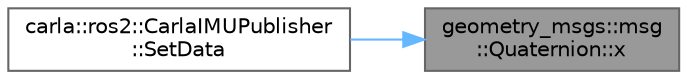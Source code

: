 digraph "geometry_msgs::msg::Quaternion::x"
{
 // INTERACTIVE_SVG=YES
 // LATEX_PDF_SIZE
  bgcolor="transparent";
  edge [fontname=Helvetica,fontsize=10,labelfontname=Helvetica,labelfontsize=10];
  node [fontname=Helvetica,fontsize=10,shape=box,height=0.2,width=0.4];
  rankdir="RL";
  Node1 [id="Node000001",label="geometry_msgs::msg\l::Quaternion::x",height=0.2,width=0.4,color="gray40", fillcolor="grey60", style="filled", fontcolor="black",tooltip="This function sets a value in member x"];
  Node1 -> Node2 [id="edge1_Node000001_Node000002",dir="back",color="steelblue1",style="solid",tooltip=" "];
  Node2 [id="Node000002",label="carla::ros2::CarlaIMUPublisher\l::SetData",height=0.2,width=0.4,color="grey40", fillcolor="white", style="filled",URL="$d7/d62/classcarla_1_1ros2_1_1CarlaIMUPublisher.html#ad17884018883ea7523794b4e54a70dc1",tooltip=" "];
}

